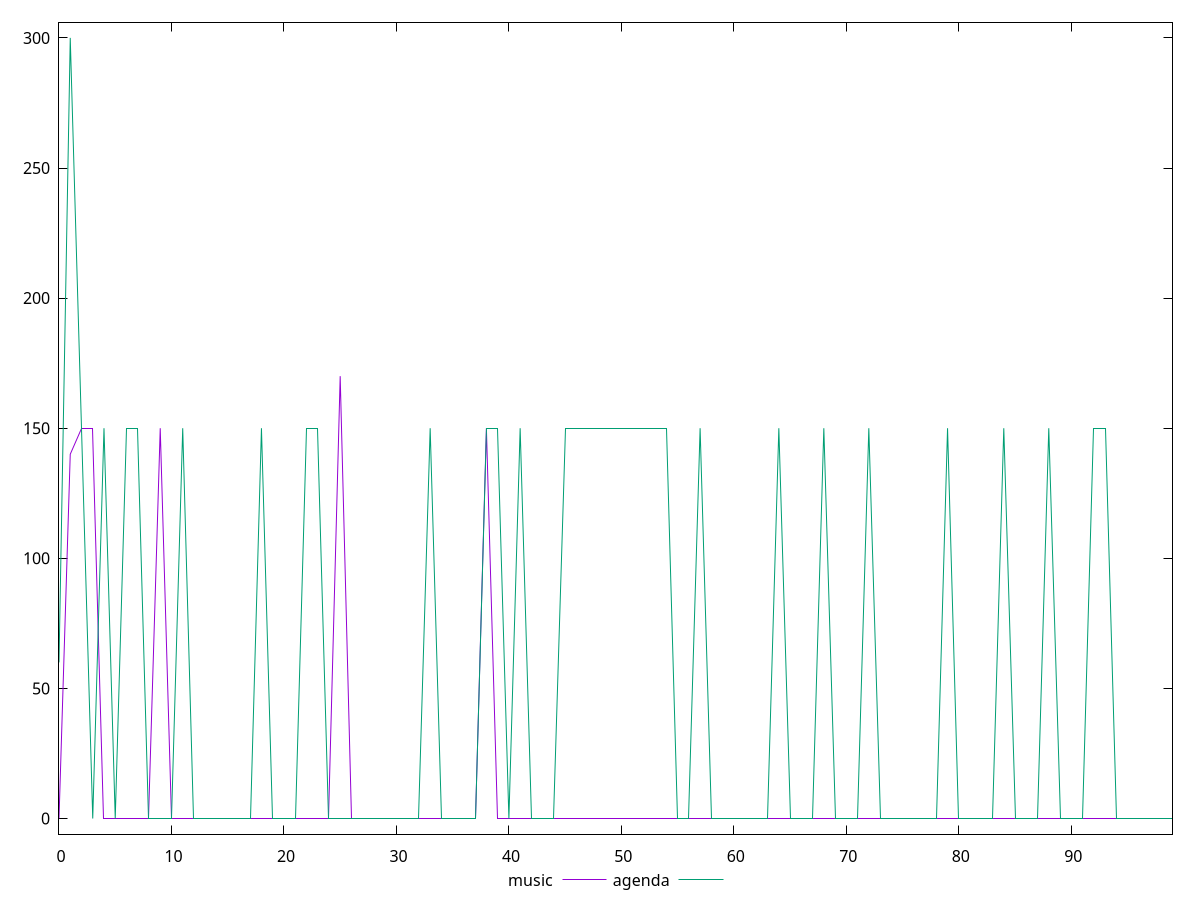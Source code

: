 reset

$music <<EOF
0 0
1 140
2 150
3 150
4 0
5 0
6 0
7 0
8 0
9 150
10 0
11 0
12 0
13 0
14 0
15 0
16 0
17 0
18 0
19 0
20 0
21 0
22 0
23 0
24 0
25 170
26 0
27 0
28 0
29 0
30 0
31 0
32 0
33 0
34 0
35 0
36 0
37 0
38 150
39 0
40 0
41 0
42 0
43 0
44 0
45 0
46 0
47 0
48 0
49 0
50 0
51 0
52 0
53 0
54 0
55 0
56 0
57 0
58 0
59 0
60 0
61 0
62 0
63 0
64 0
65 0
66 0
67 0
68 0
69 0
70 0
71 0
72 0
73 0
74 0
75 0
76 0
77 0
78 0
79 0
80 0
81 0
82 0
83 0
84 0
85 0
86 0
87 0
88 0
89 0
90 0
91 0
92 0
93 0
94 0
95 0
96 0
97 0
98 0
99 0
EOF

$agenda <<EOF
0 60
1 300
2 150
3 0
4 150
5 0
6 150
7 150
8 0
9 0
10 0
11 150
12 0
13 0
14 0
15 0
16 0
17 0
18 150
19 0
20 0
21 0
22 150
23 150
24 0
25 0
26 0
27 0
28 0
29 0
30 0
31 0
32 0
33 150
34 0
35 0
36 0
37 0
38 150
39 150
40 0
41 150
42 0
43 0
44 0
45 150
46 150
47 150
48 150
49 150
50 150
51 150
52 150
53 150
54 150
55 0
56 0
57 150
58 0
59 0
60 0
61 0
62 0
63 0
64 150
65 0
66 0
67 0
68 150
69 0
70 0
71 0
72 150
73 0
74 0
75 0
76 0
77 0
78 0
79 150
80 0
81 0
82 0
83 0
84 150
85 0
86 0
87 0
88 150
89 0
90 0
91 0
92 150
93 150
94 0
95 0
96 0
97 0
98 0
99 0
EOF

set key outside below
set xrange [0:99]
set yrange [-6:306]
set trange [-6:306]
set terminal svg size 640, 520 enhanced background rgb 'white'
set output "report/report_00029_2021-02-24T13-36-40.390Z/unminified-javascript/comparison/line/0_vs_1.svg"

plot $music title "music" with line, \
     $agenda title "agenda" with line

reset
